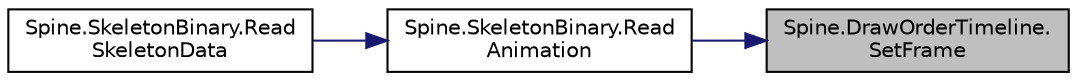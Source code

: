 digraph "Spine.DrawOrderTimeline.SetFrame"
{
 // LATEX_PDF_SIZE
  edge [fontname="Helvetica",fontsize="10",labelfontname="Helvetica",labelfontsize="10"];
  node [fontname="Helvetica",fontsize="10",shape=record];
  rankdir="RL";
  Node1 [label="Spine.DrawOrderTimeline.\lSetFrame",height=0.2,width=0.4,color="black", fillcolor="grey75", style="filled", fontcolor="black",tooltip="Sets the time and value of the specified keyframe."];
  Node1 -> Node2 [dir="back",color="midnightblue",fontsize="10",style="solid",fontname="Helvetica"];
  Node2 [label="Spine.SkeletonBinary.Read\lAnimation",height=0.2,width=0.4,color="black", fillcolor="white", style="filled",URL="$class_spine_1_1_skeleton_binary.html#a6f7cbf08deda1371511f41b7020c0e1b",tooltip=" "];
  Node2 -> Node3 [dir="back",color="midnightblue",fontsize="10",style="solid",fontname="Helvetica"];
  Node3 [label="Spine.SkeletonBinary.Read\lSkeletonData",height=0.2,width=0.4,color="black", fillcolor="white", style="filled",URL="$class_spine_1_1_skeleton_binary.html#a582124ec600d1c470f5088d8cd5e55cd",tooltip=" "];
}
